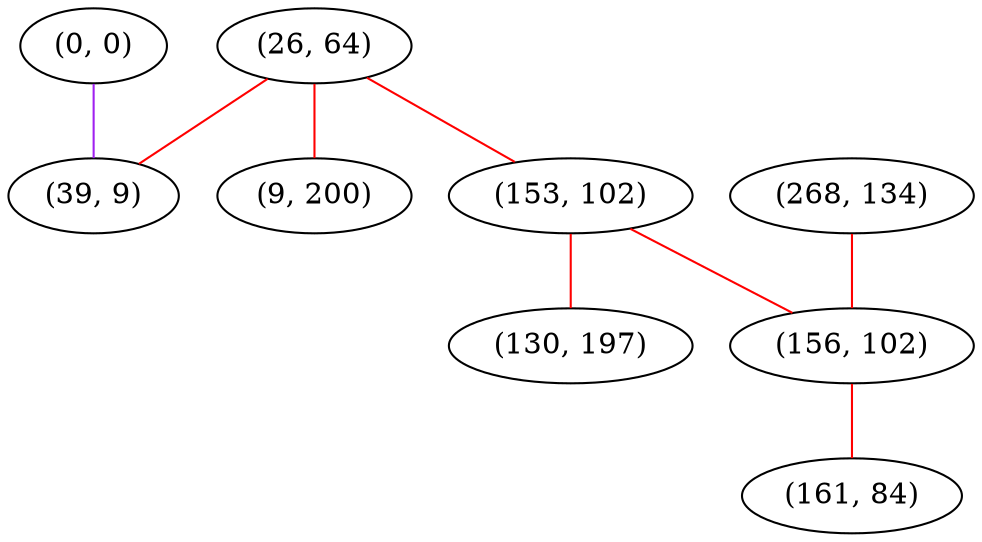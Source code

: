 graph "" {
"(0, 0)";
"(26, 64)";
"(9, 200)";
"(153, 102)";
"(268, 134)";
"(130, 197)";
"(156, 102)";
"(161, 84)";
"(39, 9)";
"(0, 0)" -- "(39, 9)"  [color=purple, key=0, weight=4];
"(26, 64)" -- "(9, 200)"  [color=red, key=0, weight=1];
"(26, 64)" -- "(153, 102)"  [color=red, key=0, weight=1];
"(26, 64)" -- "(39, 9)"  [color=red, key=0, weight=1];
"(153, 102)" -- "(130, 197)"  [color=red, key=0, weight=1];
"(153, 102)" -- "(156, 102)"  [color=red, key=0, weight=1];
"(268, 134)" -- "(156, 102)"  [color=red, key=0, weight=1];
"(156, 102)" -- "(161, 84)"  [color=red, key=0, weight=1];
}
